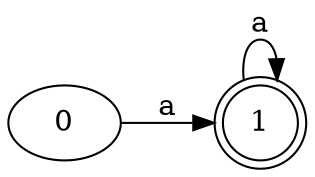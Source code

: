 digraph regex_dfa{
rankdir=LR;
	0 [label=0]
	0-> 1 [label="a"]
	 1 [label=1, shape=doublecircle]
	1-> 1 [label="a"]
}
